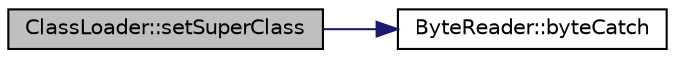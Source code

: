 digraph "ClassLoader::setSuperClass"
{
  edge [fontname="Helvetica",fontsize="10",labelfontname="Helvetica",labelfontsize="10"];
  node [fontname="Helvetica",fontsize="10",shape=record];
  rankdir="LR";
  Node1 [label="ClassLoader::setSuperClass",height=0.2,width=0.4,color="black", fillcolor="grey75", style="filled", fontcolor="black"];
  Node1 -> Node2 [color="midnightblue",fontsize="10",style="solid",fontname="Helvetica"];
  Node2 [label="ByteReader::byteCatch",height=0.2,width=0.4,color="black", fillcolor="white", style="filled",URL="$class_byte_reader.html#ae570748805994596f51ae033183935d7"];
}
